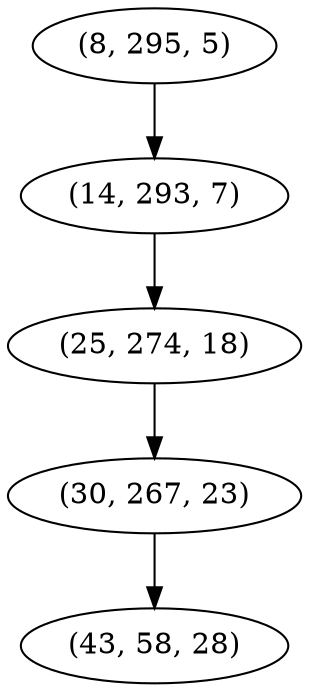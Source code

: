 digraph tree {
    "(8, 295, 5)";
    "(14, 293, 7)";
    "(25, 274, 18)";
    "(30, 267, 23)";
    "(43, 58, 28)";
    "(8, 295, 5)" -> "(14, 293, 7)";
    "(14, 293, 7)" -> "(25, 274, 18)";
    "(25, 274, 18)" -> "(30, 267, 23)";
    "(30, 267, 23)" -> "(43, 58, 28)";
}
